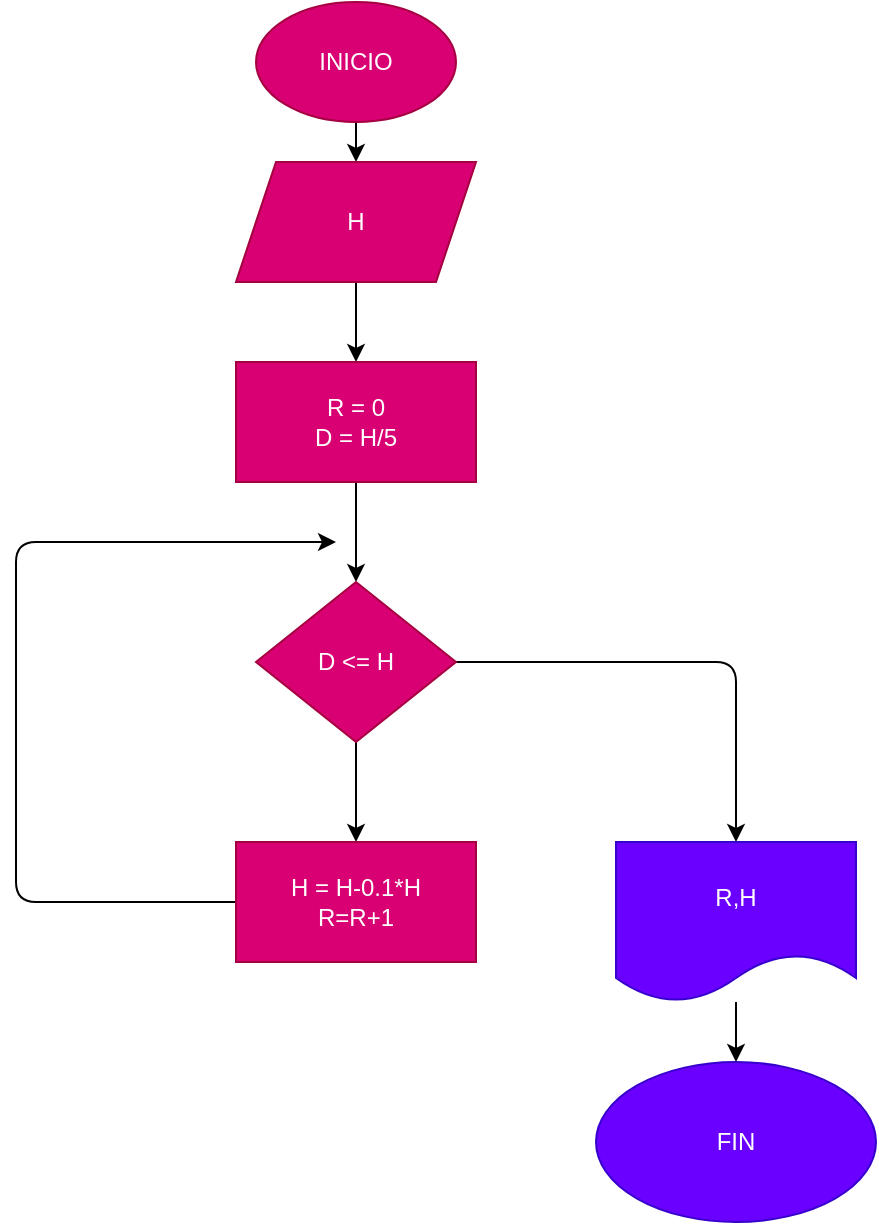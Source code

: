 <mxfile>
    <diagram id="Xw9kpppPH23Wt6R8mDew" name="Page-1">
        <mxGraphModel dx="849" dy="536" grid="1" gridSize="10" guides="1" tooltips="1" connect="1" arrows="1" fold="1" page="1" pageScale="1" pageWidth="827" pageHeight="1169" math="0" shadow="0">
            <root>
                <mxCell id="0"/>
                <mxCell id="1" parent="0"/>
                <mxCell id="4" value="" style="edgeStyle=none;html=1;" edge="1" parent="1" source="2">
                    <mxGeometry relative="1" as="geometry">
                        <mxPoint x="400" y="100" as="targetPoint"/>
                    </mxGeometry>
                </mxCell>
                <mxCell id="2" value="INICIO" style="ellipse;whiteSpace=wrap;html=1;fillColor=#d80073;fontColor=#ffffff;strokeColor=#A50040;" vertex="1" parent="1">
                    <mxGeometry x="350" y="20" width="100" height="60" as="geometry"/>
                </mxCell>
                <mxCell id="9" value="" style="edgeStyle=none;html=1;" edge="1" parent="1" source="7" target="8">
                    <mxGeometry relative="1" as="geometry"/>
                </mxCell>
                <mxCell id="7" value="H" style="shape=parallelogram;perimeter=parallelogramPerimeter;whiteSpace=wrap;html=1;fixedSize=1;fillColor=#d80073;fontColor=#ffffff;strokeColor=#A50040;" vertex="1" parent="1">
                    <mxGeometry x="340" y="100" width="120" height="60" as="geometry"/>
                </mxCell>
                <mxCell id="11" value="" style="edgeStyle=none;html=1;entryX=0.5;entryY=0;entryDx=0;entryDy=0;" edge="1" parent="1" source="8" target="12">
                    <mxGeometry relative="1" as="geometry">
                        <mxPoint x="400" y="290" as="targetPoint"/>
                    </mxGeometry>
                </mxCell>
                <mxCell id="8" value="R = 0&lt;br&gt;D = H/5" style="whiteSpace=wrap;html=1;fillColor=#d80073;fontColor=#ffffff;strokeColor=#A50040;" vertex="1" parent="1">
                    <mxGeometry x="340" y="200" width="120" height="60" as="geometry"/>
                </mxCell>
                <mxCell id="14" value="" style="edgeStyle=none;html=1;" edge="1" parent="1" source="12" target="13">
                    <mxGeometry relative="1" as="geometry"/>
                </mxCell>
                <mxCell id="18" value="" style="edgeStyle=none;html=1;" edge="1" parent="1" source="12" target="17">
                    <mxGeometry relative="1" as="geometry">
                        <Array as="points">
                            <mxPoint x="590" y="350"/>
                        </Array>
                    </mxGeometry>
                </mxCell>
                <mxCell id="12" value="D &amp;lt;= H" style="rhombus;whiteSpace=wrap;html=1;fillColor=#d80073;fontColor=#ffffff;strokeColor=#A50040;" vertex="1" parent="1">
                    <mxGeometry x="350" y="310" width="100" height="80" as="geometry"/>
                </mxCell>
                <mxCell id="16" value="" style="edgeStyle=none;html=1;" edge="1" parent="1" source="13">
                    <mxGeometry relative="1" as="geometry">
                        <mxPoint x="390" y="290" as="targetPoint"/>
                        <Array as="points">
                            <mxPoint x="230" y="470"/>
                            <mxPoint x="230" y="290"/>
                        </Array>
                    </mxGeometry>
                </mxCell>
                <mxCell id="13" value="H = H-0.1*H&lt;br&gt;R=R+1" style="whiteSpace=wrap;html=1;fillColor=#d80073;fontColor=#ffffff;strokeColor=#A50040;" vertex="1" parent="1">
                    <mxGeometry x="340" y="440" width="120" height="60" as="geometry"/>
                </mxCell>
                <mxCell id="21" value="" style="edgeStyle=none;html=1;" edge="1" parent="1" source="17" target="20">
                    <mxGeometry relative="1" as="geometry"/>
                </mxCell>
                <mxCell id="17" value="R,H" style="shape=document;whiteSpace=wrap;html=1;boundedLbl=1;fillColor=#6a00ff;fontColor=#ffffff;strokeColor=#3700CC;" vertex="1" parent="1">
                    <mxGeometry x="530" y="440" width="120" height="80" as="geometry"/>
                </mxCell>
                <mxCell id="20" value="FIN" style="ellipse;whiteSpace=wrap;html=1;fillColor=#6a00ff;fontColor=#ffffff;strokeColor=#3700CC;" vertex="1" parent="1">
                    <mxGeometry x="520" y="550" width="140" height="80" as="geometry"/>
                </mxCell>
            </root>
        </mxGraphModel>
    </diagram>
</mxfile>